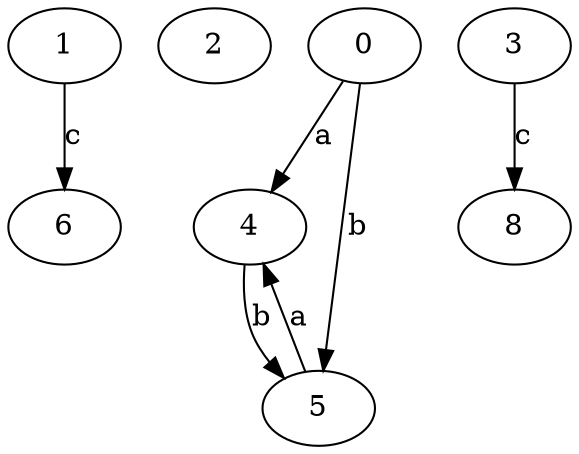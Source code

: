 strict digraph  {
1;
2;
0;
3;
4;
5;
6;
8;
1 -> 6  [label=c];
0 -> 4  [label=a];
0 -> 5  [label=b];
3 -> 8  [label=c];
4 -> 5  [label=b];
5 -> 4  [label=a];
}
